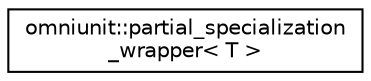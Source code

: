digraph "Graphical Class Hierarchy"
{
  edge [fontname="Helvetica",fontsize="10",labelfontname="Helvetica",labelfontsize="10"];
  node [fontname="Helvetica",fontsize="10",shape=record];
  rankdir="LR";
  Node0 [label="omniunit::partial_specialization\l_wrapper\< T \>",height=0.2,width=0.4,color="black", fillcolor="white", style="filled",URL="$structomniunit_1_1partial__specialization__wrapper.html"];
}
